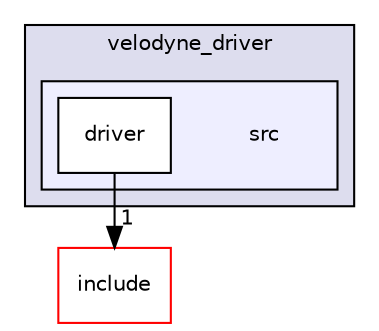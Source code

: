 digraph "modules/drivers/velodyne/velodyne_driver/src" {
  compound=true
  node [ fontsize="10", fontname="Helvetica"];
  edge [ labelfontsize="10", labelfontname="Helvetica"];
  subgraph clusterdir_777320f9082b5c26687a5b05fd0525de {
    graph [ bgcolor="#ddddee", pencolor="black", label="velodyne_driver" fontname="Helvetica", fontsize="10", URL="dir_777320f9082b5c26687a5b05fd0525de.html"]
  subgraph clusterdir_06b360b2507fada3975a52e928277b81 {
    graph [ bgcolor="#eeeeff", pencolor="black", label="" URL="dir_06b360b2507fada3975a52e928277b81.html"];
    dir_06b360b2507fada3975a52e928277b81 [shape=plaintext label="src"];
    dir_4e694e05a3559accfb5ba0ca232446c6 [shape=box label="driver" color="black" fillcolor="white" style="filled" URL="dir_4e694e05a3559accfb5ba0ca232446c6.html"];
  }
  }
  dir_fe456f07c06141889a392df713201449 [shape=box label="include" fillcolor="white" style="filled" color="red" URL="dir_fe456f07c06141889a392df713201449.html"];
  dir_4e694e05a3559accfb5ba0ca232446c6->dir_fe456f07c06141889a392df713201449 [headlabel="1", labeldistance=1.5 headhref="dir_000126_000123.html"];
}

